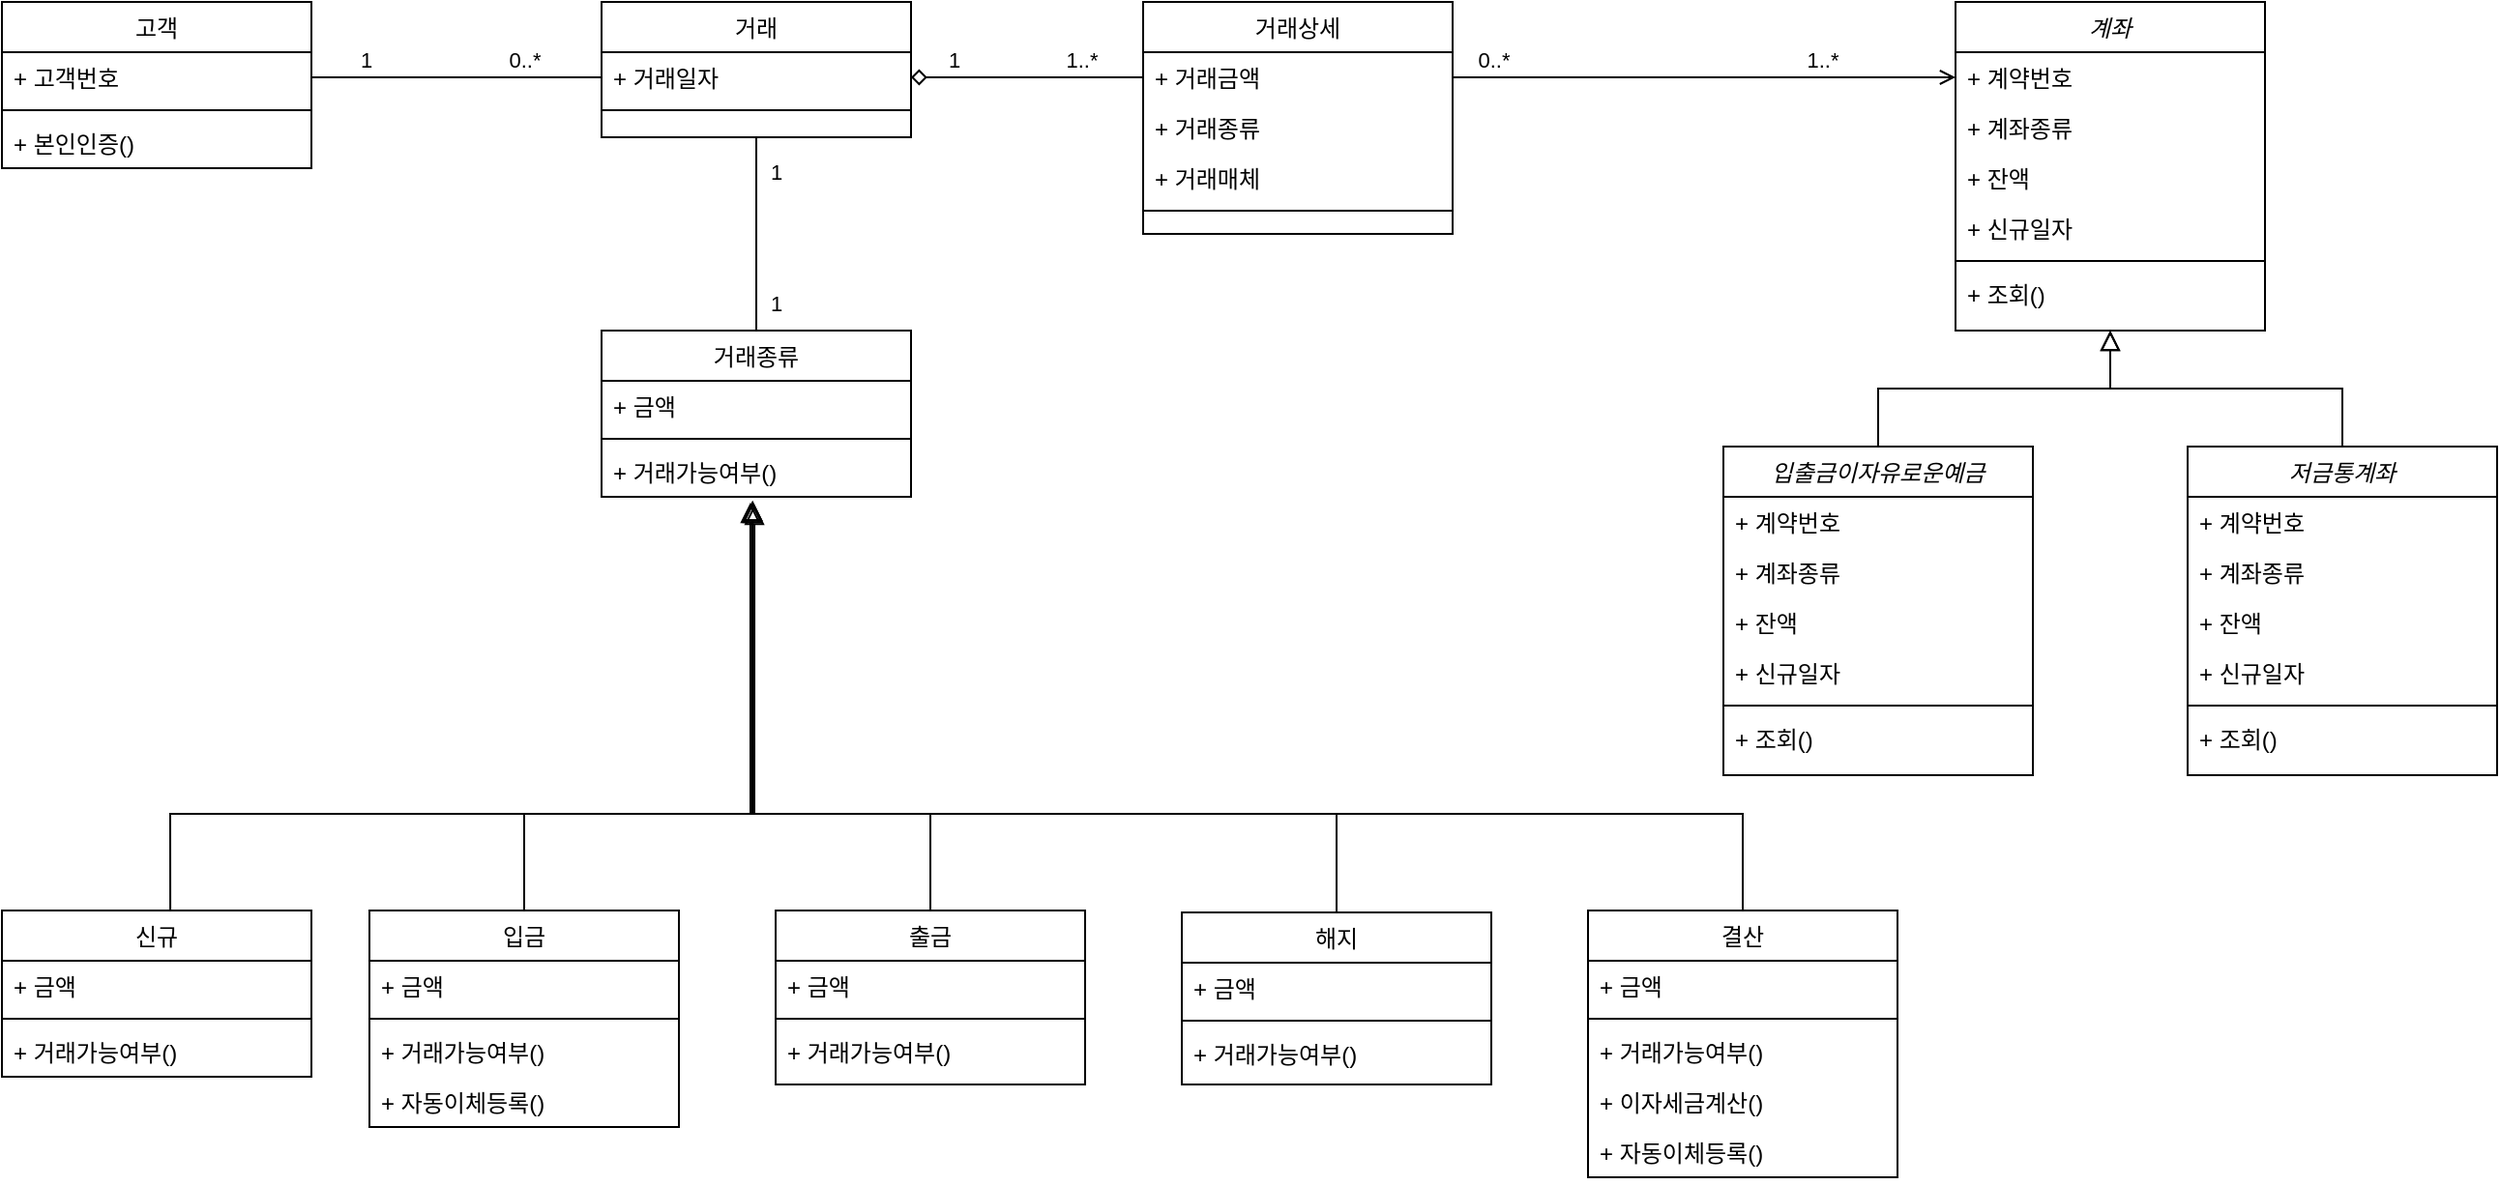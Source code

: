 <mxfile version="14.4.3" type="github">
  <diagram id="C5RBs43oDa-KdzZeNtuy" name="Page-1">
    <mxGraphModel dx="1422" dy="762" grid="1" gridSize="10" guides="1" tooltips="1" connect="1" arrows="1" fold="1" page="1" pageScale="1" pageWidth="1390" pageHeight="980" math="0" shadow="0">
      <root>
        <mxCell id="WIyWlLk6GJQsqaUBKTNV-0" />
        <mxCell id="WIyWlLk6GJQsqaUBKTNV-1" parent="WIyWlLk6GJQsqaUBKTNV-0" />
        <mxCell id="zkfFHV4jXpPFQw0GAbJ--0" value="계좌" style="swimlane;fontStyle=2;align=center;verticalAlign=top;childLayout=stackLayout;horizontal=1;startSize=26;horizontalStack=0;resizeParent=1;resizeLast=0;collapsible=1;marginBottom=0;rounded=0;shadow=0;strokeWidth=1;" parent="WIyWlLk6GJQsqaUBKTNV-1" vertex="1">
          <mxGeometry x="1040" y="130" width="160" height="170" as="geometry">
            <mxRectangle x="230" y="140" width="160" height="26" as="alternateBounds" />
          </mxGeometry>
        </mxCell>
        <mxCell id="zkfFHV4jXpPFQw0GAbJ--1" value="+ 계약번호" style="text;align=left;verticalAlign=top;spacingLeft=4;spacingRight=4;overflow=hidden;rotatable=0;points=[[0,0.5],[1,0.5]];portConstraint=eastwest;" parent="zkfFHV4jXpPFQw0GAbJ--0" vertex="1">
          <mxGeometry y="26" width="160" height="26" as="geometry" />
        </mxCell>
        <mxCell id="94w8oVbBbKLW15q3v_Oh-42" value="+ 계좌종류" style="text;align=left;verticalAlign=top;spacingLeft=4;spacingRight=4;overflow=hidden;rotatable=0;points=[[0,0.5],[1,0.5]];portConstraint=eastwest;" vertex="1" parent="zkfFHV4jXpPFQw0GAbJ--0">
          <mxGeometry y="52" width="160" height="26" as="geometry" />
        </mxCell>
        <mxCell id="94w8oVbBbKLW15q3v_Oh-48" value="+ 잔액" style="text;align=left;verticalAlign=top;spacingLeft=4;spacingRight=4;overflow=hidden;rotatable=0;points=[[0,0.5],[1,0.5]];portConstraint=eastwest;" vertex="1" parent="zkfFHV4jXpPFQw0GAbJ--0">
          <mxGeometry y="78" width="160" height="26" as="geometry" />
        </mxCell>
        <mxCell id="94w8oVbBbKLW15q3v_Oh-49" value="+ 신규일자" style="text;align=left;verticalAlign=top;spacingLeft=4;spacingRight=4;overflow=hidden;rotatable=0;points=[[0,0.5],[1,0.5]];portConstraint=eastwest;" vertex="1" parent="zkfFHV4jXpPFQw0GAbJ--0">
          <mxGeometry y="104" width="160" height="26" as="geometry" />
        </mxCell>
        <mxCell id="zkfFHV4jXpPFQw0GAbJ--4" value="" style="line;html=1;strokeWidth=1;align=left;verticalAlign=middle;spacingTop=-1;spacingLeft=3;spacingRight=3;rotatable=0;labelPosition=right;points=[];portConstraint=eastwest;" parent="zkfFHV4jXpPFQw0GAbJ--0" vertex="1">
          <mxGeometry y="130" width="160" height="8" as="geometry" />
        </mxCell>
        <mxCell id="94w8oVbBbKLW15q3v_Oh-89" value="+ 조회()" style="text;align=left;verticalAlign=top;spacingLeft=4;spacingRight=4;overflow=hidden;rotatable=0;points=[[0,0.5],[1,0.5]];portConstraint=eastwest;" vertex="1" parent="zkfFHV4jXpPFQw0GAbJ--0">
          <mxGeometry y="138" width="160" height="22" as="geometry" />
        </mxCell>
        <mxCell id="zkfFHV4jXpPFQw0GAbJ--6" value="출금" style="swimlane;fontStyle=0;align=center;verticalAlign=top;childLayout=stackLayout;horizontal=1;startSize=26;horizontalStack=0;resizeParent=1;resizeLast=0;collapsible=1;marginBottom=0;rounded=0;shadow=0;strokeWidth=1;" parent="WIyWlLk6GJQsqaUBKTNV-1" vertex="1">
          <mxGeometry x="430" y="600" width="160" height="90" as="geometry">
            <mxRectangle x="130" y="380" width="160" height="26" as="alternateBounds" />
          </mxGeometry>
        </mxCell>
        <mxCell id="zkfFHV4jXpPFQw0GAbJ--7" value="+ 금액" style="text;align=left;verticalAlign=top;spacingLeft=4;spacingRight=4;overflow=hidden;rotatable=0;points=[[0,0.5],[1,0.5]];portConstraint=eastwest;" parent="zkfFHV4jXpPFQw0GAbJ--6" vertex="1">
          <mxGeometry y="26" width="160" height="26" as="geometry" />
        </mxCell>
        <mxCell id="zkfFHV4jXpPFQw0GAbJ--9" value="" style="line;html=1;strokeWidth=1;align=left;verticalAlign=middle;spacingTop=-1;spacingLeft=3;spacingRight=3;rotatable=0;labelPosition=right;points=[];portConstraint=eastwest;" parent="zkfFHV4jXpPFQw0GAbJ--6" vertex="1">
          <mxGeometry y="52" width="160" height="8" as="geometry" />
        </mxCell>
        <mxCell id="zkfFHV4jXpPFQw0GAbJ--10" value="+ 거래가능여부()" style="text;align=left;verticalAlign=top;spacingLeft=4;spacingRight=4;overflow=hidden;rotatable=0;points=[[0,0.5],[1,0.5]];portConstraint=eastwest;fontStyle=0" parent="zkfFHV4jXpPFQw0GAbJ--6" vertex="1">
          <mxGeometry y="60" width="160" height="26" as="geometry" />
        </mxCell>
        <mxCell id="zkfFHV4jXpPFQw0GAbJ--13" value="고객" style="swimlane;fontStyle=0;align=center;verticalAlign=top;childLayout=stackLayout;horizontal=1;startSize=26;horizontalStack=0;resizeParent=1;resizeLast=0;collapsible=1;marginBottom=0;rounded=0;shadow=0;strokeWidth=1;" parent="WIyWlLk6GJQsqaUBKTNV-1" vertex="1">
          <mxGeometry x="30" y="130" width="160" height="86" as="geometry">
            <mxRectangle x="340" y="380" width="170" height="26" as="alternateBounds" />
          </mxGeometry>
        </mxCell>
        <mxCell id="zkfFHV4jXpPFQw0GAbJ--14" value="+ 고객번호" style="text;align=left;verticalAlign=top;spacingLeft=4;spacingRight=4;overflow=hidden;rotatable=0;points=[[0,0.5],[1,0.5]];portConstraint=eastwest;" parent="zkfFHV4jXpPFQw0GAbJ--13" vertex="1">
          <mxGeometry y="26" width="160" height="26" as="geometry" />
        </mxCell>
        <mxCell id="zkfFHV4jXpPFQw0GAbJ--15" value="" style="line;html=1;strokeWidth=1;align=left;verticalAlign=middle;spacingTop=-1;spacingLeft=3;spacingRight=3;rotatable=0;labelPosition=right;points=[];portConstraint=eastwest;" parent="zkfFHV4jXpPFQw0GAbJ--13" vertex="1">
          <mxGeometry y="52" width="160" height="8" as="geometry" />
        </mxCell>
        <mxCell id="94w8oVbBbKLW15q3v_Oh-34" value="+ 본인인증()" style="text;align=left;verticalAlign=top;spacingLeft=4;spacingRight=4;overflow=hidden;rotatable=0;points=[[0,0.5],[1,0.5]];portConstraint=eastwest;" vertex="1" parent="zkfFHV4jXpPFQw0GAbJ--13">
          <mxGeometry y="60" width="160" height="26" as="geometry" />
        </mxCell>
        <mxCell id="zkfFHV4jXpPFQw0GAbJ--17" value="입금" style="swimlane;fontStyle=0;align=center;verticalAlign=top;childLayout=stackLayout;horizontal=1;startSize=26;horizontalStack=0;resizeParent=1;resizeLast=0;collapsible=1;marginBottom=0;rounded=0;shadow=0;strokeWidth=1;" parent="WIyWlLk6GJQsqaUBKTNV-1" vertex="1">
          <mxGeometry x="220" y="600" width="160" height="112" as="geometry">
            <mxRectangle x="550" y="140" width="160" height="26" as="alternateBounds" />
          </mxGeometry>
        </mxCell>
        <mxCell id="zkfFHV4jXpPFQw0GAbJ--19" value="+ 금액" style="text;align=left;verticalAlign=top;spacingLeft=4;spacingRight=4;overflow=hidden;rotatable=0;points=[[0,0.5],[1,0.5]];portConstraint=eastwest;rounded=0;shadow=0;html=0;" parent="zkfFHV4jXpPFQw0GAbJ--17" vertex="1">
          <mxGeometry y="26" width="160" height="26" as="geometry" />
        </mxCell>
        <mxCell id="zkfFHV4jXpPFQw0GAbJ--23" value="" style="line;html=1;strokeWidth=1;align=left;verticalAlign=middle;spacingTop=-1;spacingLeft=3;spacingRight=3;rotatable=0;labelPosition=right;points=[];portConstraint=eastwest;" parent="zkfFHV4jXpPFQw0GAbJ--17" vertex="1">
          <mxGeometry y="52" width="160" height="8" as="geometry" />
        </mxCell>
        <mxCell id="zkfFHV4jXpPFQw0GAbJ--24" value="+ 거래가능여부()" style="text;align=left;verticalAlign=top;spacingLeft=4;spacingRight=4;overflow=hidden;rotatable=0;points=[[0,0.5],[1,0.5]];portConstraint=eastwest;" parent="zkfFHV4jXpPFQw0GAbJ--17" vertex="1">
          <mxGeometry y="60" width="160" height="26" as="geometry" />
        </mxCell>
        <mxCell id="94w8oVbBbKLW15q3v_Oh-141" value="+ 자동이체등록()" style="text;align=left;verticalAlign=top;spacingLeft=4;spacingRight=4;overflow=hidden;rotatable=0;points=[[0,0.5],[1,0.5]];portConstraint=eastwest;" vertex="1" parent="zkfFHV4jXpPFQw0GAbJ--17">
          <mxGeometry y="86" width="160" height="26" as="geometry" />
        </mxCell>
        <mxCell id="94w8oVbBbKLW15q3v_Oh-0" value="신규" style="swimlane;fontStyle=0;align=center;verticalAlign=top;childLayout=stackLayout;horizontal=1;startSize=26;horizontalStack=0;resizeParent=1;resizeLast=0;collapsible=1;marginBottom=0;rounded=0;shadow=0;strokeWidth=1;" vertex="1" parent="WIyWlLk6GJQsqaUBKTNV-1">
          <mxGeometry x="30" y="600" width="160" height="86" as="geometry">
            <mxRectangle x="340" y="380" width="170" height="26" as="alternateBounds" />
          </mxGeometry>
        </mxCell>
        <mxCell id="94w8oVbBbKLW15q3v_Oh-1" value="+ 금액" style="text;align=left;verticalAlign=top;spacingLeft=4;spacingRight=4;overflow=hidden;rotatable=0;points=[[0,0.5],[1,0.5]];portConstraint=eastwest;" vertex="1" parent="94w8oVbBbKLW15q3v_Oh-0">
          <mxGeometry y="26" width="160" height="26" as="geometry" />
        </mxCell>
        <mxCell id="94w8oVbBbKLW15q3v_Oh-2" value="" style="line;html=1;strokeWidth=1;align=left;verticalAlign=middle;spacingTop=-1;spacingLeft=3;spacingRight=3;rotatable=0;labelPosition=right;points=[];portConstraint=eastwest;" vertex="1" parent="94w8oVbBbKLW15q3v_Oh-0">
          <mxGeometry y="52" width="160" height="8" as="geometry" />
        </mxCell>
        <mxCell id="94w8oVbBbKLW15q3v_Oh-79" value="+ 거래가능여부()" style="text;align=left;verticalAlign=top;spacingLeft=4;spacingRight=4;overflow=hidden;rotatable=0;points=[[0,0.5],[1,0.5]];portConstraint=eastwest;" vertex="1" parent="94w8oVbBbKLW15q3v_Oh-0">
          <mxGeometry y="60" width="160" height="26" as="geometry" />
        </mxCell>
        <mxCell id="94w8oVbBbKLW15q3v_Oh-3" value="해지" style="swimlane;fontStyle=0;align=center;verticalAlign=top;childLayout=stackLayout;horizontal=1;startSize=26;horizontalStack=0;resizeParent=1;resizeLast=0;collapsible=1;marginBottom=0;rounded=0;shadow=0;strokeWidth=1;" vertex="1" parent="WIyWlLk6GJQsqaUBKTNV-1">
          <mxGeometry x="640" y="601" width="160" height="89" as="geometry">
            <mxRectangle x="130" y="380" width="160" height="26" as="alternateBounds" />
          </mxGeometry>
        </mxCell>
        <mxCell id="94w8oVbBbKLW15q3v_Oh-4" value="+ 금액" style="text;align=left;verticalAlign=top;spacingLeft=4;spacingRight=4;overflow=hidden;rotatable=0;points=[[0,0.5],[1,0.5]];portConstraint=eastwest;" vertex="1" parent="94w8oVbBbKLW15q3v_Oh-3">
          <mxGeometry y="26" width="160" height="26" as="geometry" />
        </mxCell>
        <mxCell id="94w8oVbBbKLW15q3v_Oh-6" value="" style="line;html=1;strokeWidth=1;align=left;verticalAlign=middle;spacingTop=-1;spacingLeft=3;spacingRight=3;rotatable=0;labelPosition=right;points=[];portConstraint=eastwest;" vertex="1" parent="94w8oVbBbKLW15q3v_Oh-3">
          <mxGeometry y="52" width="160" height="8" as="geometry" />
        </mxCell>
        <mxCell id="94w8oVbBbKLW15q3v_Oh-7" value="+ 거래가능여부()" style="text;align=left;verticalAlign=top;spacingLeft=4;spacingRight=4;overflow=hidden;rotatable=0;points=[[0,0.5],[1,0.5]];portConstraint=eastwest;fontStyle=0" vertex="1" parent="94w8oVbBbKLW15q3v_Oh-3">
          <mxGeometry y="60" width="160" height="26" as="geometry" />
        </mxCell>
        <mxCell id="94w8oVbBbKLW15q3v_Oh-9" value="결산" style="swimlane;fontStyle=0;align=center;verticalAlign=top;childLayout=stackLayout;horizontal=1;startSize=26;horizontalStack=0;resizeParent=1;resizeLast=0;collapsible=1;marginBottom=0;rounded=0;shadow=0;strokeWidth=1;" vertex="1" parent="WIyWlLk6GJQsqaUBKTNV-1">
          <mxGeometry x="850" y="600" width="160" height="138" as="geometry">
            <mxRectangle x="130" y="380" width="160" height="26" as="alternateBounds" />
          </mxGeometry>
        </mxCell>
        <mxCell id="94w8oVbBbKLW15q3v_Oh-10" value="+ 금액" style="text;align=left;verticalAlign=top;spacingLeft=4;spacingRight=4;overflow=hidden;rotatable=0;points=[[0,0.5],[1,0.5]];portConstraint=eastwest;" vertex="1" parent="94w8oVbBbKLW15q3v_Oh-9">
          <mxGeometry y="26" width="160" height="26" as="geometry" />
        </mxCell>
        <mxCell id="94w8oVbBbKLW15q3v_Oh-12" value="" style="line;html=1;strokeWidth=1;align=left;verticalAlign=middle;spacingTop=-1;spacingLeft=3;spacingRight=3;rotatable=0;labelPosition=right;points=[];portConstraint=eastwest;" vertex="1" parent="94w8oVbBbKLW15q3v_Oh-9">
          <mxGeometry y="52" width="160" height="8" as="geometry" />
        </mxCell>
        <mxCell id="94w8oVbBbKLW15q3v_Oh-14" value="+ 거래가능여부()" style="text;align=left;verticalAlign=top;spacingLeft=4;spacingRight=4;overflow=hidden;rotatable=0;points=[[0,0.5],[1,0.5]];portConstraint=eastwest;" vertex="1" parent="94w8oVbBbKLW15q3v_Oh-9">
          <mxGeometry y="60" width="160" height="26" as="geometry" />
        </mxCell>
        <mxCell id="94w8oVbBbKLW15q3v_Oh-85" value="+ 이자세금계산()" style="text;align=left;verticalAlign=top;spacingLeft=4;spacingRight=4;overflow=hidden;rotatable=0;points=[[0,0.5],[1,0.5]];portConstraint=eastwest;" vertex="1" parent="94w8oVbBbKLW15q3v_Oh-9">
          <mxGeometry y="86" width="160" height="26" as="geometry" />
        </mxCell>
        <mxCell id="94w8oVbBbKLW15q3v_Oh-140" value="+ 자동이체등록()" style="text;align=left;verticalAlign=top;spacingLeft=4;spacingRight=4;overflow=hidden;rotatable=0;points=[[0,0.5],[1,0.5]];portConstraint=eastwest;" vertex="1" parent="94w8oVbBbKLW15q3v_Oh-9">
          <mxGeometry y="112" width="160" height="26" as="geometry" />
        </mxCell>
        <mxCell id="94w8oVbBbKLW15q3v_Oh-28" value="거래" style="swimlane;fontStyle=0;align=center;verticalAlign=top;childLayout=stackLayout;horizontal=1;startSize=26;horizontalStack=0;resizeParent=1;resizeLast=0;collapsible=1;marginBottom=0;rounded=0;shadow=0;strokeWidth=1;" vertex="1" parent="WIyWlLk6GJQsqaUBKTNV-1">
          <mxGeometry x="340" y="130" width="160" height="70" as="geometry">
            <mxRectangle x="340" y="380" width="170" height="26" as="alternateBounds" />
          </mxGeometry>
        </mxCell>
        <mxCell id="94w8oVbBbKLW15q3v_Oh-29" value="+ 거래일자" style="text;align=left;verticalAlign=top;spacingLeft=4;spacingRight=4;overflow=hidden;rotatable=0;points=[[0,0.5],[1,0.5]];portConstraint=eastwest;" vertex="1" parent="94w8oVbBbKLW15q3v_Oh-28">
          <mxGeometry y="26" width="160" height="26" as="geometry" />
        </mxCell>
        <mxCell id="94w8oVbBbKLW15q3v_Oh-30" value="" style="line;html=1;strokeWidth=1;align=left;verticalAlign=middle;spacingTop=-1;spacingLeft=3;spacingRight=3;rotatable=0;labelPosition=right;points=[];portConstraint=eastwest;" vertex="1" parent="94w8oVbBbKLW15q3v_Oh-28">
          <mxGeometry y="52" width="160" height="8" as="geometry" />
        </mxCell>
        <mxCell id="94w8oVbBbKLW15q3v_Oh-31" value="" style="rounded=0;html=1;jettySize=auto;orthogonalLoop=1;fontSize=11;endArrow=block;endFill=0;endSize=8;strokeWidth=1;shadow=0;labelBackgroundColor=none;edgeStyle=orthogonalEdgeStyle;exitX=0.5;exitY=0;exitDx=0;exitDy=0;entryX=0.488;entryY=1.077;entryDx=0;entryDy=0;entryPerimeter=0;" edge="1" parent="WIyWlLk6GJQsqaUBKTNV-1" source="zkfFHV4jXpPFQw0GAbJ--17" target="94w8oVbBbKLW15q3v_Oh-78">
          <mxGeometry relative="1" as="geometry">
            <mxPoint x="500" y="600" as="sourcePoint" />
            <mxPoint x="490" y="450" as="targetPoint" />
            <Array as="points">
              <mxPoint x="300" y="550" />
              <mxPoint x="418" y="550" />
            </Array>
          </mxGeometry>
        </mxCell>
        <mxCell id="94w8oVbBbKLW15q3v_Oh-32" value="" style="rounded=0;html=1;jettySize=auto;orthogonalLoop=1;fontSize=11;endArrow=block;endFill=0;endSize=8;strokeWidth=1;shadow=0;labelBackgroundColor=none;edgeStyle=orthogonalEdgeStyle;exitX=0.544;exitY=0;exitDx=0;exitDy=0;exitPerimeter=0;entryX=0.488;entryY=1.077;entryDx=0;entryDy=0;entryPerimeter=0;" edge="1" parent="WIyWlLk6GJQsqaUBKTNV-1" source="94w8oVbBbKLW15q3v_Oh-0" target="94w8oVbBbKLW15q3v_Oh-78">
          <mxGeometry relative="1" as="geometry">
            <mxPoint x="510" y="610" as="sourcePoint" />
            <mxPoint x="430" y="430" as="targetPoint" />
            <Array as="points">
              <mxPoint x="117" y="550" />
              <mxPoint x="418" y="550" />
            </Array>
          </mxGeometry>
        </mxCell>
        <mxCell id="94w8oVbBbKLW15q3v_Oh-33" value="" style="rounded=0;html=1;jettySize=auto;orthogonalLoop=1;fontSize=11;endArrow=block;endFill=0;endSize=8;strokeWidth=1;shadow=0;labelBackgroundColor=none;edgeStyle=orthogonalEdgeStyle;exitX=0.5;exitY=0;exitDx=0;exitDy=0;entryX=0.488;entryY=1.115;entryDx=0;entryDy=0;entryPerimeter=0;" edge="1" parent="WIyWlLk6GJQsqaUBKTNV-1" source="zkfFHV4jXpPFQw0GAbJ--6" target="94w8oVbBbKLW15q3v_Oh-78">
          <mxGeometry relative="1" as="geometry">
            <mxPoint x="267.04" y="611" as="sourcePoint" />
            <mxPoint x="500" y="430" as="targetPoint" />
            <Array as="points">
              <mxPoint x="510" y="550" />
              <mxPoint x="418" y="550" />
            </Array>
          </mxGeometry>
        </mxCell>
        <mxCell id="94w8oVbBbKLW15q3v_Oh-37" value="" style="endArrow=none;html=1;exitX=0;exitY=0.5;exitDx=0;exitDy=0;entryX=1;entryY=0.5;entryDx=0;entryDy=0;rounded=0;endFill=0;startArrow=none;startFill=0;" edge="1" parent="WIyWlLk6GJQsqaUBKTNV-1" source="94w8oVbBbKLW15q3v_Oh-29" target="zkfFHV4jXpPFQw0GAbJ--14">
          <mxGeometry x="-0.876" y="9" width="50" height="50" relative="1" as="geometry">
            <mxPoint x="350" y="599" as="sourcePoint" />
            <mxPoint x="238.02" y="599.01" as="targetPoint" />
            <mxPoint as="offset" />
          </mxGeometry>
        </mxCell>
        <mxCell id="94w8oVbBbKLW15q3v_Oh-38" value="1" style="edgeLabel;html=1;align=center;verticalAlign=middle;resizable=0;points=[];" vertex="1" connectable="0" parent="94w8oVbBbKLW15q3v_Oh-37">
          <mxGeometry x="0.633" y="-1" relative="1" as="geometry">
            <mxPoint y="-8" as="offset" />
          </mxGeometry>
        </mxCell>
        <mxCell id="94w8oVbBbKLW15q3v_Oh-39" value="0..*" style="edgeLabel;html=1;align=center;verticalAlign=middle;resizable=0;points=[];" vertex="1" connectable="0" parent="94w8oVbBbKLW15q3v_Oh-37">
          <mxGeometry x="-0.467" y="-3" relative="1" as="geometry">
            <mxPoint y="-6" as="offset" />
          </mxGeometry>
        </mxCell>
        <mxCell id="94w8oVbBbKLW15q3v_Oh-40" value="" style="rounded=0;html=1;jettySize=auto;orthogonalLoop=1;fontSize=11;endArrow=block;endFill=0;endSize=8;strokeWidth=1;shadow=0;labelBackgroundColor=none;edgeStyle=orthogonalEdgeStyle;exitX=0.5;exitY=0;exitDx=0;exitDy=0;entryX=0.494;entryY=1.154;entryDx=0;entryDy=0;entryPerimeter=0;" edge="1" parent="WIyWlLk6GJQsqaUBKTNV-1" source="94w8oVbBbKLW15q3v_Oh-3" target="94w8oVbBbKLW15q3v_Oh-78">
          <mxGeometry relative="1" as="geometry">
            <mxPoint x="690" y="610" as="sourcePoint" />
            <mxPoint x="750" y="430" as="targetPoint" />
            <Array as="points">
              <mxPoint x="720" y="550" />
              <mxPoint x="419" y="550" />
            </Array>
          </mxGeometry>
        </mxCell>
        <mxCell id="94w8oVbBbKLW15q3v_Oh-56" value="" style="endArrow=none;html=1;exitX=0;exitY=0.5;exitDx=0;exitDy=0;rounded=0;endFill=0;startArrow=open;startFill=0;entryX=1;entryY=0.5;entryDx=0;entryDy=0;" edge="1" parent="WIyWlLk6GJQsqaUBKTNV-1" source="zkfFHV4jXpPFQw0GAbJ--1" target="94w8oVbBbKLW15q3v_Oh-60">
          <mxGeometry x="-0.876" y="9" width="50" height="50" relative="1" as="geometry">
            <mxPoint x="350" y="179" as="sourcePoint" />
            <mxPoint x="670" y="210" as="targetPoint" />
            <mxPoint as="offset" />
          </mxGeometry>
        </mxCell>
        <mxCell id="94w8oVbBbKLW15q3v_Oh-57" value="0..*" style="edgeLabel;html=1;align=center;verticalAlign=middle;resizable=0;points=[];" vertex="1" connectable="0" parent="94w8oVbBbKLW15q3v_Oh-56">
          <mxGeometry x="0.633" y="-1" relative="1" as="geometry">
            <mxPoint x="-27" y="-8" as="offset" />
          </mxGeometry>
        </mxCell>
        <mxCell id="94w8oVbBbKLW15q3v_Oh-58" value="1..*" style="edgeLabel;html=1;align=center;verticalAlign=middle;resizable=0;points=[];" vertex="1" connectable="0" parent="94w8oVbBbKLW15q3v_Oh-56">
          <mxGeometry x="-0.467" y="-3" relative="1" as="geometry">
            <mxPoint y="-6" as="offset" />
          </mxGeometry>
        </mxCell>
        <mxCell id="94w8oVbBbKLW15q3v_Oh-59" value="거래상세" style="swimlane;fontStyle=0;align=center;verticalAlign=top;childLayout=stackLayout;horizontal=1;startSize=26;horizontalStack=0;resizeParent=1;resizeLast=0;collapsible=1;marginBottom=0;rounded=0;shadow=0;strokeWidth=1;" vertex="1" parent="WIyWlLk6GJQsqaUBKTNV-1">
          <mxGeometry x="620" y="130" width="160" height="120" as="geometry">
            <mxRectangle x="340" y="380" width="170" height="26" as="alternateBounds" />
          </mxGeometry>
        </mxCell>
        <mxCell id="94w8oVbBbKLW15q3v_Oh-60" value="+ 거래금액" style="text;align=left;verticalAlign=top;spacingLeft=4;spacingRight=4;overflow=hidden;rotatable=0;points=[[0,0.5],[1,0.5]];portConstraint=eastwest;" vertex="1" parent="94w8oVbBbKLW15q3v_Oh-59">
          <mxGeometry y="26" width="160" height="26" as="geometry" />
        </mxCell>
        <mxCell id="94w8oVbBbKLW15q3v_Oh-124" value="+ 거래종류" style="text;align=left;verticalAlign=top;spacingLeft=4;spacingRight=4;overflow=hidden;rotatable=0;points=[[0,0.5],[1,0.5]];portConstraint=eastwest;" vertex="1" parent="94w8oVbBbKLW15q3v_Oh-59">
          <mxGeometry y="52" width="160" height="26" as="geometry" />
        </mxCell>
        <mxCell id="94w8oVbBbKLW15q3v_Oh-139" value="+ 거래매체" style="text;align=left;verticalAlign=top;spacingLeft=4;spacingRight=4;overflow=hidden;rotatable=0;points=[[0,0.5],[1,0.5]];portConstraint=eastwest;" vertex="1" parent="94w8oVbBbKLW15q3v_Oh-59">
          <mxGeometry y="78" width="160" height="26" as="geometry" />
        </mxCell>
        <mxCell id="94w8oVbBbKLW15q3v_Oh-61" value="" style="line;html=1;strokeWidth=1;align=left;verticalAlign=middle;spacingTop=-1;spacingLeft=3;spacingRight=3;rotatable=0;labelPosition=right;points=[];portConstraint=eastwest;" vertex="1" parent="94w8oVbBbKLW15q3v_Oh-59">
          <mxGeometry y="104" width="160" height="8" as="geometry" />
        </mxCell>
        <mxCell id="94w8oVbBbKLW15q3v_Oh-62" value="" style="endArrow=diamond;html=1;exitX=0;exitY=0.5;exitDx=0;exitDy=0;entryX=1;entryY=0.5;entryDx=0;entryDy=0;rounded=0;endFill=0;startArrow=none;startFill=0;" edge="1" parent="WIyWlLk6GJQsqaUBKTNV-1" source="94w8oVbBbKLW15q3v_Oh-60" target="94w8oVbBbKLW15q3v_Oh-29">
          <mxGeometry x="-0.876" y="9" width="50" height="50" relative="1" as="geometry">
            <mxPoint x="350" y="179" as="sourcePoint" />
            <mxPoint x="200" y="179" as="targetPoint" />
            <mxPoint as="offset" />
          </mxGeometry>
        </mxCell>
        <mxCell id="94w8oVbBbKLW15q3v_Oh-63" value="1" style="edgeLabel;html=1;align=center;verticalAlign=middle;resizable=0;points=[];" vertex="1" connectable="0" parent="94w8oVbBbKLW15q3v_Oh-62">
          <mxGeometry x="0.633" y="-1" relative="1" as="geometry">
            <mxPoint y="-8" as="offset" />
          </mxGeometry>
        </mxCell>
        <mxCell id="94w8oVbBbKLW15q3v_Oh-64" value="1..*" style="edgeLabel;html=1;align=center;verticalAlign=middle;resizable=0;points=[];" vertex="1" connectable="0" parent="94w8oVbBbKLW15q3v_Oh-62">
          <mxGeometry x="-0.467" y="-3" relative="1" as="geometry">
            <mxPoint y="-6" as="offset" />
          </mxGeometry>
        </mxCell>
        <mxCell id="94w8oVbBbKLW15q3v_Oh-65" value="거래종류" style="swimlane;fontStyle=0;align=center;verticalAlign=top;childLayout=stackLayout;horizontal=1;startSize=26;horizontalStack=0;resizeParent=1;resizeLast=0;collapsible=1;marginBottom=0;rounded=0;shadow=0;strokeWidth=1;" vertex="1" parent="WIyWlLk6GJQsqaUBKTNV-1">
          <mxGeometry x="340" y="300" width="160" height="86" as="geometry">
            <mxRectangle x="340" y="380" width="170" height="26" as="alternateBounds" />
          </mxGeometry>
        </mxCell>
        <mxCell id="94w8oVbBbKLW15q3v_Oh-66" value="+ 금액" style="text;align=left;verticalAlign=top;spacingLeft=4;spacingRight=4;overflow=hidden;rotatable=0;points=[[0,0.5],[1,0.5]];portConstraint=eastwest;" vertex="1" parent="94w8oVbBbKLW15q3v_Oh-65">
          <mxGeometry y="26" width="160" height="26" as="geometry" />
        </mxCell>
        <mxCell id="94w8oVbBbKLW15q3v_Oh-67" value="" style="line;html=1;strokeWidth=1;align=left;verticalAlign=middle;spacingTop=-1;spacingLeft=3;spacingRight=3;rotatable=0;labelPosition=right;points=[];portConstraint=eastwest;" vertex="1" parent="94w8oVbBbKLW15q3v_Oh-65">
          <mxGeometry y="52" width="160" height="8" as="geometry" />
        </mxCell>
        <mxCell id="94w8oVbBbKLW15q3v_Oh-78" value="+ 거래가능여부()" style="text;align=left;verticalAlign=top;spacingLeft=4;spacingRight=4;overflow=hidden;rotatable=0;points=[[0,0.5],[1,0.5]];portConstraint=eastwest;" vertex="1" parent="94w8oVbBbKLW15q3v_Oh-65">
          <mxGeometry y="60" width="160" height="26" as="geometry" />
        </mxCell>
        <mxCell id="94w8oVbBbKLW15q3v_Oh-72" value="" style="endArrow=none;html=1;exitX=0.5;exitY=0;exitDx=0;exitDy=0;entryX=0.5;entryY=1;entryDx=0;entryDy=0;rounded=0;endFill=0;startArrow=none;startFill=0;" edge="1" parent="WIyWlLk6GJQsqaUBKTNV-1" source="94w8oVbBbKLW15q3v_Oh-65" target="94w8oVbBbKLW15q3v_Oh-28">
          <mxGeometry x="-0.876" y="9" width="50" height="50" relative="1" as="geometry">
            <mxPoint x="350" y="179" as="sourcePoint" />
            <mxPoint x="200" y="179" as="targetPoint" />
            <mxPoint as="offset" />
            <Array as="points">
              <mxPoint x="420" y="270" />
            </Array>
          </mxGeometry>
        </mxCell>
        <mxCell id="94w8oVbBbKLW15q3v_Oh-73" value="1" style="edgeLabel;html=1;align=center;verticalAlign=middle;resizable=0;points=[];" vertex="1" connectable="0" parent="94w8oVbBbKLW15q3v_Oh-72">
          <mxGeometry x="0.633" y="-1" relative="1" as="geometry">
            <mxPoint x="9" y="-1" as="offset" />
          </mxGeometry>
        </mxCell>
        <mxCell id="94w8oVbBbKLW15q3v_Oh-74" value="1" style="edgeLabel;html=1;align=center;verticalAlign=middle;resizable=0;points=[];" vertex="1" connectable="0" parent="94w8oVbBbKLW15q3v_Oh-72">
          <mxGeometry x="-0.467" y="-3" relative="1" as="geometry">
            <mxPoint x="7" y="12" as="offset" />
          </mxGeometry>
        </mxCell>
        <mxCell id="94w8oVbBbKLW15q3v_Oh-125" value="입출금이자유로운예금" style="swimlane;fontStyle=2;align=center;verticalAlign=top;childLayout=stackLayout;horizontal=1;startSize=26;horizontalStack=0;resizeParent=1;resizeLast=0;collapsible=1;marginBottom=0;rounded=0;shadow=0;strokeWidth=1;" vertex="1" parent="WIyWlLk6GJQsqaUBKTNV-1">
          <mxGeometry x="920" y="360" width="160" height="170" as="geometry">
            <mxRectangle x="230" y="140" width="160" height="26" as="alternateBounds" />
          </mxGeometry>
        </mxCell>
        <mxCell id="94w8oVbBbKLW15q3v_Oh-126" value="+ 계약번호" style="text;align=left;verticalAlign=top;spacingLeft=4;spacingRight=4;overflow=hidden;rotatable=0;points=[[0,0.5],[1,0.5]];portConstraint=eastwest;" vertex="1" parent="94w8oVbBbKLW15q3v_Oh-125">
          <mxGeometry y="26" width="160" height="26" as="geometry" />
        </mxCell>
        <mxCell id="94w8oVbBbKLW15q3v_Oh-127" value="+ 계좌종류" style="text;align=left;verticalAlign=top;spacingLeft=4;spacingRight=4;overflow=hidden;rotatable=0;points=[[0,0.5],[1,0.5]];portConstraint=eastwest;" vertex="1" parent="94w8oVbBbKLW15q3v_Oh-125">
          <mxGeometry y="52" width="160" height="26" as="geometry" />
        </mxCell>
        <mxCell id="94w8oVbBbKLW15q3v_Oh-128" value="+ 잔액" style="text;align=left;verticalAlign=top;spacingLeft=4;spacingRight=4;overflow=hidden;rotatable=0;points=[[0,0.5],[1,0.5]];portConstraint=eastwest;" vertex="1" parent="94w8oVbBbKLW15q3v_Oh-125">
          <mxGeometry y="78" width="160" height="26" as="geometry" />
        </mxCell>
        <mxCell id="94w8oVbBbKLW15q3v_Oh-129" value="+ 신규일자" style="text;align=left;verticalAlign=top;spacingLeft=4;spacingRight=4;overflow=hidden;rotatable=0;points=[[0,0.5],[1,0.5]];portConstraint=eastwest;" vertex="1" parent="94w8oVbBbKLW15q3v_Oh-125">
          <mxGeometry y="104" width="160" height="26" as="geometry" />
        </mxCell>
        <mxCell id="94w8oVbBbKLW15q3v_Oh-130" value="" style="line;html=1;strokeWidth=1;align=left;verticalAlign=middle;spacingTop=-1;spacingLeft=3;spacingRight=3;rotatable=0;labelPosition=right;points=[];portConstraint=eastwest;" vertex="1" parent="94w8oVbBbKLW15q3v_Oh-125">
          <mxGeometry y="130" width="160" height="8" as="geometry" />
        </mxCell>
        <mxCell id="94w8oVbBbKLW15q3v_Oh-131" value="+ 조회()" style="text;align=left;verticalAlign=top;spacingLeft=4;spacingRight=4;overflow=hidden;rotatable=0;points=[[0,0.5],[1,0.5]];portConstraint=eastwest;" vertex="1" parent="94w8oVbBbKLW15q3v_Oh-125">
          <mxGeometry y="138" width="160" height="26" as="geometry" />
        </mxCell>
        <mxCell id="94w8oVbBbKLW15q3v_Oh-132" value="저금통계좌" style="swimlane;fontStyle=2;align=center;verticalAlign=top;childLayout=stackLayout;horizontal=1;startSize=26;horizontalStack=0;resizeParent=1;resizeLast=0;collapsible=1;marginBottom=0;rounded=0;shadow=0;strokeWidth=1;" vertex="1" parent="WIyWlLk6GJQsqaUBKTNV-1">
          <mxGeometry x="1160" y="360" width="160" height="170" as="geometry">
            <mxRectangle x="230" y="140" width="160" height="26" as="alternateBounds" />
          </mxGeometry>
        </mxCell>
        <mxCell id="94w8oVbBbKLW15q3v_Oh-133" value="+ 계약번호" style="text;align=left;verticalAlign=top;spacingLeft=4;spacingRight=4;overflow=hidden;rotatable=0;points=[[0,0.5],[1,0.5]];portConstraint=eastwest;" vertex="1" parent="94w8oVbBbKLW15q3v_Oh-132">
          <mxGeometry y="26" width="160" height="26" as="geometry" />
        </mxCell>
        <mxCell id="94w8oVbBbKLW15q3v_Oh-134" value="+ 계좌종류" style="text;align=left;verticalAlign=top;spacingLeft=4;spacingRight=4;overflow=hidden;rotatable=0;points=[[0,0.5],[1,0.5]];portConstraint=eastwest;" vertex="1" parent="94w8oVbBbKLW15q3v_Oh-132">
          <mxGeometry y="52" width="160" height="26" as="geometry" />
        </mxCell>
        <mxCell id="94w8oVbBbKLW15q3v_Oh-135" value="+ 잔액" style="text;align=left;verticalAlign=top;spacingLeft=4;spacingRight=4;overflow=hidden;rotatable=0;points=[[0,0.5],[1,0.5]];portConstraint=eastwest;" vertex="1" parent="94w8oVbBbKLW15q3v_Oh-132">
          <mxGeometry y="78" width="160" height="26" as="geometry" />
        </mxCell>
        <mxCell id="94w8oVbBbKLW15q3v_Oh-136" value="+ 신규일자" style="text;align=left;verticalAlign=top;spacingLeft=4;spacingRight=4;overflow=hidden;rotatable=0;points=[[0,0.5],[1,0.5]];portConstraint=eastwest;" vertex="1" parent="94w8oVbBbKLW15q3v_Oh-132">
          <mxGeometry y="104" width="160" height="26" as="geometry" />
        </mxCell>
        <mxCell id="94w8oVbBbKLW15q3v_Oh-137" value="" style="line;html=1;strokeWidth=1;align=left;verticalAlign=middle;spacingTop=-1;spacingLeft=3;spacingRight=3;rotatable=0;labelPosition=right;points=[];portConstraint=eastwest;" vertex="1" parent="94w8oVbBbKLW15q3v_Oh-132">
          <mxGeometry y="130" width="160" height="8" as="geometry" />
        </mxCell>
        <mxCell id="94w8oVbBbKLW15q3v_Oh-138" value="+ 조회()" style="text;align=left;verticalAlign=top;spacingLeft=4;spacingRight=4;overflow=hidden;rotatable=0;points=[[0,0.5],[1,0.5]];portConstraint=eastwest;" vertex="1" parent="94w8oVbBbKLW15q3v_Oh-132">
          <mxGeometry y="138" width="160" height="26" as="geometry" />
        </mxCell>
        <mxCell id="94w8oVbBbKLW15q3v_Oh-142" value="" style="rounded=0;html=1;jettySize=auto;orthogonalLoop=1;fontSize=11;endArrow=block;endFill=0;endSize=8;strokeWidth=1;shadow=0;labelBackgroundColor=none;edgeStyle=orthogonalEdgeStyle;exitX=0.5;exitY=0;exitDx=0;exitDy=0;entryX=0.481;entryY=1.115;entryDx=0;entryDy=0;entryPerimeter=0;" edge="1" parent="WIyWlLk6GJQsqaUBKTNV-1" source="94w8oVbBbKLW15q3v_Oh-9" target="94w8oVbBbKLW15q3v_Oh-78">
          <mxGeometry relative="1" as="geometry">
            <mxPoint x="730" y="611" as="sourcePoint" />
            <mxPoint x="429.04" y="400.004" as="targetPoint" />
            <Array as="points">
              <mxPoint x="930" y="550" />
              <mxPoint x="417" y="550" />
            </Array>
          </mxGeometry>
        </mxCell>
        <mxCell id="94w8oVbBbKLW15q3v_Oh-143" value="" style="rounded=0;html=1;jettySize=auto;orthogonalLoop=1;fontSize=11;endArrow=block;endFill=0;endSize=8;strokeWidth=1;shadow=0;labelBackgroundColor=none;edgeStyle=orthogonalEdgeStyle;exitX=0.5;exitY=0;exitDx=0;exitDy=0;entryX=0.5;entryY=1;entryDx=0;entryDy=0;" edge="1" parent="WIyWlLk6GJQsqaUBKTNV-1" source="94w8oVbBbKLW15q3v_Oh-132" target="zkfFHV4jXpPFQw0GAbJ--0">
          <mxGeometry relative="1" as="geometry">
            <mxPoint x="730" y="611" as="sourcePoint" />
            <mxPoint x="429.04" y="400.004" as="targetPoint" />
            <Array as="points">
              <mxPoint x="1240" y="330" />
              <mxPoint x="1120" y="330" />
            </Array>
          </mxGeometry>
        </mxCell>
        <mxCell id="94w8oVbBbKLW15q3v_Oh-144" value="" style="rounded=0;html=1;jettySize=auto;orthogonalLoop=1;fontSize=11;endArrow=block;endFill=0;endSize=8;strokeWidth=1;shadow=0;labelBackgroundColor=none;edgeStyle=orthogonalEdgeStyle;exitX=0.5;exitY=0;exitDx=0;exitDy=0;" edge="1" parent="WIyWlLk6GJQsqaUBKTNV-1" source="94w8oVbBbKLW15q3v_Oh-125">
          <mxGeometry relative="1" as="geometry">
            <mxPoint x="1250" y="370" as="sourcePoint" />
            <mxPoint x="1120" y="300" as="targetPoint" />
            <Array as="points">
              <mxPoint x="1000" y="330" />
              <mxPoint x="1120" y="330" />
            </Array>
          </mxGeometry>
        </mxCell>
      </root>
    </mxGraphModel>
  </diagram>
</mxfile>
